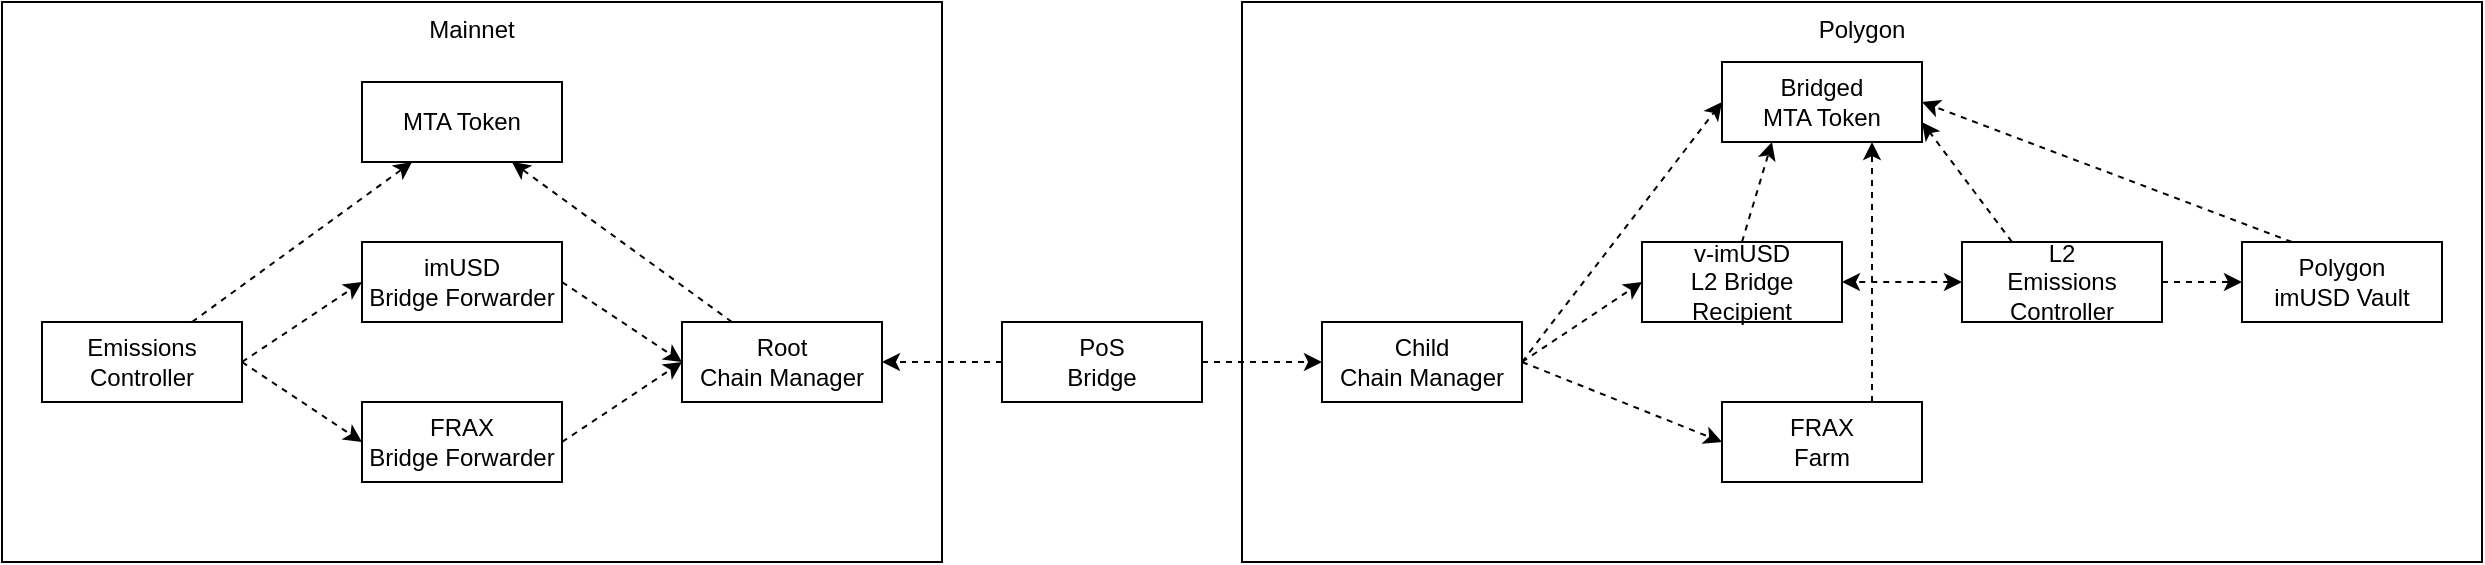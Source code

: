 <mxfile version="15.5.6" type="device" pages="2"><diagram id="LCzX0MW-u2VQWDnmDjHf" name="indirect"><mxGraphModel dx="2659" dy="987" grid="1" gridSize="10" guides="1" tooltips="1" connect="1" arrows="1" fold="1" page="1" pageScale="1" pageWidth="1169" pageHeight="827" math="0" shadow="0"><root><mxCell id="0"/><mxCell id="1" parent="0"/><mxCell id="-PR2jNn1JURkTlyRY345-44" value="&lt;div&gt;&lt;span&gt;Polygon&lt;/span&gt;&lt;/div&gt;" style="rounded=0;whiteSpace=wrap;html=1;align=center;horizontal=1;verticalAlign=top;" parent="1" vertex="1"><mxGeometry x="280" y="160" width="620" height="280" as="geometry"/></mxCell><mxCell id="YWeIkSqsnf15R_KaF5t4-34" style="edgeStyle=none;rounded=0;orthogonalLoop=1;jettySize=auto;html=1;exitX=0.75;exitY=0;exitDx=0;exitDy=0;entryX=0.75;entryY=1;entryDx=0;entryDy=0;dashed=1;" parent="1" source="-PR2jNn1JURkTlyRY345-4" target="-PR2jNn1JURkTlyRY345-35" edge="1"><mxGeometry relative="1" as="geometry"/></mxCell><mxCell id="-PR2jNn1JURkTlyRY345-43" value="&lt;div&gt;&lt;span&gt;Mainnet&lt;/span&gt;&lt;/div&gt;" style="rounded=0;whiteSpace=wrap;html=1;align=center;horizontal=1;verticalAlign=top;" parent="1" vertex="1"><mxGeometry x="-340" y="160" width="470" height="280" as="geometry"/></mxCell><mxCell id="-PR2jNn1JURkTlyRY345-6" style="rounded=0;orthogonalLoop=1;jettySize=auto;html=1;exitX=1;exitY=0.5;exitDx=0;exitDy=0;entryX=0;entryY=0.5;entryDx=0;entryDy=0;dashed=1;" parent="1" source="-PR2jNn1JURkTlyRY345-1" target="-PR2jNn1JURkTlyRY345-2" edge="1"><mxGeometry relative="1" as="geometry"/></mxCell><mxCell id="-PR2jNn1JURkTlyRY345-8" style="edgeStyle=none;rounded=0;orthogonalLoop=1;jettySize=auto;html=1;exitX=1;exitY=0.5;exitDx=0;exitDy=0;entryX=0;entryY=0.5;entryDx=0;entryDy=0;dashed=1;" parent="1" source="-PR2jNn1JURkTlyRY345-1" target="-PR2jNn1JURkTlyRY345-4" edge="1"><mxGeometry relative="1" as="geometry"/></mxCell><mxCell id="-PR2jNn1JURkTlyRY345-36" style="edgeStyle=none;rounded=0;orthogonalLoop=1;jettySize=auto;html=1;exitX=1;exitY=0.5;exitDx=0;exitDy=0;entryX=0;entryY=0.5;entryDx=0;entryDy=0;dashed=1;" parent="1" source="-PR2jNn1JURkTlyRY345-1" target="-PR2jNn1JURkTlyRY345-35" edge="1"><mxGeometry relative="1" as="geometry"/></mxCell><mxCell id="-PR2jNn1JURkTlyRY345-1" value="Child&lt;br&gt;Chain Manager" style="rounded=0;whiteSpace=wrap;html=1;" parent="1" vertex="1"><mxGeometry x="320" y="320" width="100" height="40" as="geometry"/></mxCell><mxCell id="YWeIkSqsnf15R_KaF5t4-33" style="edgeStyle=none;rounded=0;orthogonalLoop=1;jettySize=auto;html=1;exitX=0.5;exitY=0;exitDx=0;exitDy=0;dashed=1;entryX=0.25;entryY=1;entryDx=0;entryDy=0;" parent="1" source="-PR2jNn1JURkTlyRY345-2" target="-PR2jNn1JURkTlyRY345-35" edge="1"><mxGeometry relative="1" as="geometry"><mxPoint x="540" y="250" as="targetPoint"/></mxGeometry></mxCell><mxCell id="-PR2jNn1JURkTlyRY345-2" value="v-imUSD&lt;br&gt;L2 Bridge Recipient" style="rounded=0;whiteSpace=wrap;html=1;" parent="1" vertex="1"><mxGeometry x="480" y="280" width="100" height="40" as="geometry"/></mxCell><mxCell id="-PR2jNn1JURkTlyRY345-4" value="FRAX&lt;br&gt;Farm" style="rounded=0;whiteSpace=wrap;html=1;" parent="1" vertex="1"><mxGeometry x="520" y="360" width="100" height="40" as="geometry"/></mxCell><mxCell id="-PR2jNn1JURkTlyRY345-23" style="edgeStyle=none;rounded=0;orthogonalLoop=1;jettySize=auto;html=1;exitX=0;exitY=0.5;exitDx=0;exitDy=0;entryX=1;entryY=0.5;entryDx=0;entryDy=0;dashed=1;" parent="1" source="-PR2jNn1JURkTlyRY345-21" target="-PR2jNn1JURkTlyRY345-22" edge="1"><mxGeometry relative="1" as="geometry"/></mxCell><mxCell id="-PR2jNn1JURkTlyRY345-24" style="edgeStyle=none;rounded=0;orthogonalLoop=1;jettySize=auto;html=1;exitX=1;exitY=0.5;exitDx=0;exitDy=0;entryX=0;entryY=0.5;entryDx=0;entryDy=0;dashed=1;" parent="1" source="-PR2jNn1JURkTlyRY345-21" target="-PR2jNn1JURkTlyRY345-1" edge="1"><mxGeometry relative="1" as="geometry"/></mxCell><mxCell id="-PR2jNn1JURkTlyRY345-21" value="PoS&lt;br&gt;Bridge" style="rounded=0;whiteSpace=wrap;html=1;" parent="1" vertex="1"><mxGeometry x="160" y="320" width="100" height="40" as="geometry"/></mxCell><mxCell id="-PR2jNn1JURkTlyRY345-34" style="edgeStyle=none;rounded=0;orthogonalLoop=1;jettySize=auto;html=1;exitX=0.25;exitY=0;exitDx=0;exitDy=0;entryX=0.75;entryY=1;entryDx=0;entryDy=0;dashed=1;" parent="1" source="-PR2jNn1JURkTlyRY345-22" target="-PR2jNn1JURkTlyRY345-32" edge="1"><mxGeometry relative="1" as="geometry"/></mxCell><mxCell id="-PR2jNn1JURkTlyRY345-22" value="Root&lt;br&gt;Chain Manager" style="rounded=0;whiteSpace=wrap;html=1;" parent="1" vertex="1"><mxGeometry y="320" width="100" height="40" as="geometry"/></mxCell><mxCell id="-PR2jNn1JURkTlyRY345-30" style="edgeStyle=none;rounded=0;orthogonalLoop=1;jettySize=auto;html=1;exitX=1;exitY=0.5;exitDx=0;exitDy=0;dashed=1;entryX=0;entryY=0.5;entryDx=0;entryDy=0;" parent="1" source="-PR2jNn1JURkTlyRY345-25" target="-PR2jNn1JURkTlyRY345-22" edge="1"><mxGeometry relative="1" as="geometry"><mxPoint x="-40" y="340" as="targetPoint"/></mxGeometry></mxCell><mxCell id="-PR2jNn1JURkTlyRY345-25" value="imUSD&lt;br&gt;Bridge Forwarder" style="rounded=0;whiteSpace=wrap;html=1;" parent="1" vertex="1"><mxGeometry x="-160" y="280" width="100" height="40" as="geometry"/></mxCell><mxCell id="-PR2jNn1JURkTlyRY345-31" style="edgeStyle=none;rounded=0;orthogonalLoop=1;jettySize=auto;html=1;exitX=1;exitY=0.5;exitDx=0;exitDy=0;dashed=1;entryX=0;entryY=0.5;entryDx=0;entryDy=0;" parent="1" source="-PR2jNn1JURkTlyRY345-26" target="-PR2jNn1JURkTlyRY345-22" edge="1"><mxGeometry relative="1" as="geometry"><mxPoint x="-20" y="390" as="targetPoint"/></mxGeometry></mxCell><mxCell id="-PR2jNn1JURkTlyRY345-26" value="FRAX&lt;br&gt;Bridge Forwarder" style="rounded=0;whiteSpace=wrap;html=1;" parent="1" vertex="1"><mxGeometry x="-160" y="360" width="100" height="40" as="geometry"/></mxCell><mxCell id="-PR2jNn1JURkTlyRY345-28" style="edgeStyle=none;rounded=0;orthogonalLoop=1;jettySize=auto;html=1;exitX=1;exitY=0.5;exitDx=0;exitDy=0;entryX=0;entryY=0.5;entryDx=0;entryDy=0;dashed=1;" parent="1" source="-PR2jNn1JURkTlyRY345-27" target="-PR2jNn1JURkTlyRY345-25" edge="1"><mxGeometry relative="1" as="geometry"/></mxCell><mxCell id="-PR2jNn1JURkTlyRY345-29" style="edgeStyle=none;rounded=0;orthogonalLoop=1;jettySize=auto;html=1;exitX=1;exitY=0.5;exitDx=0;exitDy=0;entryX=0;entryY=0.5;entryDx=0;entryDy=0;dashed=1;" parent="1" source="-PR2jNn1JURkTlyRY345-27" target="-PR2jNn1JURkTlyRY345-26" edge="1"><mxGeometry relative="1" as="geometry"/></mxCell><mxCell id="-PR2jNn1JURkTlyRY345-33" style="edgeStyle=none;rounded=0;orthogonalLoop=1;jettySize=auto;html=1;exitX=0.75;exitY=0;exitDx=0;exitDy=0;entryX=0.25;entryY=1;entryDx=0;entryDy=0;dashed=1;" parent="1" source="-PR2jNn1JURkTlyRY345-27" target="-PR2jNn1JURkTlyRY345-32" edge="1"><mxGeometry relative="1" as="geometry"/></mxCell><mxCell id="-PR2jNn1JURkTlyRY345-27" value="Emissions&lt;br&gt;Controller" style="rounded=0;whiteSpace=wrap;html=1;" parent="1" vertex="1"><mxGeometry x="-320" y="320" width="100" height="40" as="geometry"/></mxCell><mxCell id="-PR2jNn1JURkTlyRY345-32" value="MTA Token" style="rounded=0;whiteSpace=wrap;html=1;" parent="1" vertex="1"><mxGeometry x="-160" y="200" width="100" height="40" as="geometry"/></mxCell><mxCell id="-PR2jNn1JURkTlyRY345-35" value="Bridged&lt;br&gt;MTA Token" style="rounded=0;whiteSpace=wrap;html=1;" parent="1" vertex="1"><mxGeometry x="520" y="190" width="100" height="40" as="geometry"/></mxCell><mxCell id="YWeIkSqsnf15R_KaF5t4-28" style="edgeStyle=none;rounded=0;orthogonalLoop=1;jettySize=auto;html=1;exitX=0;exitY=0.5;exitDx=0;exitDy=0;entryX=1;entryY=0.5;entryDx=0;entryDy=0;dashed=1;startArrow=classic;startFill=1;" parent="1" source="YWeIkSqsnf15R_KaF5t4-26" target="-PR2jNn1JURkTlyRY345-2" edge="1"><mxGeometry relative="1" as="geometry"/></mxCell><mxCell id="YWeIkSqsnf15R_KaF5t4-30" style="edgeStyle=none;rounded=0;orthogonalLoop=1;jettySize=auto;html=1;exitX=1;exitY=0.5;exitDx=0;exitDy=0;entryX=0;entryY=0.5;entryDx=0;entryDy=0;dashed=1;" parent="1" source="YWeIkSqsnf15R_KaF5t4-26" target="YWeIkSqsnf15R_KaF5t4-27" edge="1"><mxGeometry relative="1" as="geometry"/></mxCell><mxCell id="YWeIkSqsnf15R_KaF5t4-32" style="edgeStyle=none;rounded=0;orthogonalLoop=1;jettySize=auto;html=1;exitX=0.25;exitY=0;exitDx=0;exitDy=0;entryX=1;entryY=0.75;entryDx=0;entryDy=0;dashed=1;" parent="1" source="YWeIkSqsnf15R_KaF5t4-26" target="-PR2jNn1JURkTlyRY345-35" edge="1"><mxGeometry relative="1" as="geometry"/></mxCell><mxCell id="YWeIkSqsnf15R_KaF5t4-26" value="L2&lt;br&gt;Emissions Controller" style="rounded=0;whiteSpace=wrap;html=1;" parent="1" vertex="1"><mxGeometry x="640" y="280" width="100" height="40" as="geometry"/></mxCell><mxCell id="YWeIkSqsnf15R_KaF5t4-31" style="edgeStyle=none;rounded=0;orthogonalLoop=1;jettySize=auto;html=1;exitX=0.25;exitY=0;exitDx=0;exitDy=0;entryX=1;entryY=0.5;entryDx=0;entryDy=0;dashed=1;" parent="1" source="YWeIkSqsnf15R_KaF5t4-27" target="-PR2jNn1JURkTlyRY345-35" edge="1"><mxGeometry relative="1" as="geometry"/></mxCell><mxCell id="YWeIkSqsnf15R_KaF5t4-27" value="Polygon&lt;br&gt;imUSD Vault" style="rounded=0;whiteSpace=wrap;html=1;" parent="1" vertex="1"><mxGeometry x="780" y="280" width="100" height="40" as="geometry"/></mxCell></root></mxGraphModel></diagram><diagram id="4HCyE4pSbcQYcIQbJ1wM" name="direct"><mxGraphModel dx="2105" dy="863" grid="1" gridSize="10" guides="1" tooltips="1" connect="1" arrows="1" fold="1" page="1" pageScale="1" pageWidth="827" pageHeight="1169" math="0" shadow="0"><root><mxCell id="ITaO5lL1Ar16DX7VaY_O-0"/><mxCell id="ITaO5lL1Ar16DX7VaY_O-1" parent="ITaO5lL1Ar16DX7VaY_O-0"/><mxCell id="ITaO5lL1Ar16DX7VaY_O-2" value="&lt;div&gt;&lt;span&gt;Polygon&lt;/span&gt;&lt;/div&gt;" style="rounded=0;whiteSpace=wrap;html=1;align=center;horizontal=1;verticalAlign=top;" vertex="1" parent="ITaO5lL1Ar16DX7VaY_O-1"><mxGeometry x="280" y="480" width="480" height="280" as="geometry"/></mxCell><mxCell id="ITaO5lL1Ar16DX7VaY_O-3" value="&lt;div&gt;&lt;span&gt;Mainnet&lt;/span&gt;&lt;/div&gt;" style="rounded=0;whiteSpace=wrap;html=1;align=center;horizontal=1;verticalAlign=top;" vertex="1" parent="ITaO5lL1Ar16DX7VaY_O-1"><mxGeometry x="-340" y="480" width="470" height="280" as="geometry"/></mxCell><mxCell id="ITaO5lL1Ar16DX7VaY_O-4" style="rounded=0;orthogonalLoop=1;jettySize=auto;html=1;exitX=1;exitY=0.5;exitDx=0;exitDy=0;entryX=0;entryY=0.5;entryDx=0;entryDy=0;dashed=1;" edge="1" parent="ITaO5lL1Ar16DX7VaY_O-1" source="ITaO5lL1Ar16DX7VaY_O-7" target="ITaO5lL1Ar16DX7VaY_O-9"><mxGeometry relative="1" as="geometry"/></mxCell><mxCell id="ITaO5lL1Ar16DX7VaY_O-5" style="edgeStyle=none;rounded=0;orthogonalLoop=1;jettySize=auto;html=1;exitX=1;exitY=0.5;exitDx=0;exitDy=0;entryX=0;entryY=0.5;entryDx=0;entryDy=0;dashed=1;" edge="1" parent="ITaO5lL1Ar16DX7VaY_O-1" source="ITaO5lL1Ar16DX7VaY_O-7" target="ITaO5lL1Ar16DX7VaY_O-11"><mxGeometry relative="1" as="geometry"/></mxCell><mxCell id="ITaO5lL1Ar16DX7VaY_O-6" style="edgeStyle=none;rounded=0;orthogonalLoop=1;jettySize=auto;html=1;exitX=1;exitY=0.5;exitDx=0;exitDy=0;entryX=0;entryY=0.5;entryDx=0;entryDy=0;dashed=1;" edge="1" parent="ITaO5lL1Ar16DX7VaY_O-1" source="ITaO5lL1Ar16DX7VaY_O-7" target="ITaO5lL1Ar16DX7VaY_O-20"><mxGeometry relative="1" as="geometry"/></mxCell><mxCell id="ITaO5lL1Ar16DX7VaY_O-7" value="Child&lt;br&gt;Chain Manager" style="rounded=0;whiteSpace=wrap;html=1;" vertex="1" parent="ITaO5lL1Ar16DX7VaY_O-1"><mxGeometry x="320" y="640" width="100" height="40" as="geometry"/></mxCell><mxCell id="ITaO5lL1Ar16DX7VaY_O-8" style="edgeStyle=none;rounded=0;orthogonalLoop=1;jettySize=auto;html=1;exitX=1;exitY=0.5;exitDx=0;exitDy=0;entryX=0;entryY=0.25;entryDx=0;entryDy=0;dashed=1;" edge="1" parent="ITaO5lL1Ar16DX7VaY_O-1" source="ITaO5lL1Ar16DX7VaY_O-9" target="ITaO5lL1Ar16DX7VaY_O-20"><mxGeometry relative="1" as="geometry"/></mxCell><mxCell id="ITaO5lL1Ar16DX7VaY_O-9" value="imUSD Vault" style="rounded=0;whiteSpace=wrap;html=1;" vertex="1" parent="ITaO5lL1Ar16DX7VaY_O-1"><mxGeometry x="480" y="600" width="100" height="40" as="geometry"/></mxCell><mxCell id="ITaO5lL1Ar16DX7VaY_O-10" style="edgeStyle=none;rounded=0;orthogonalLoop=1;jettySize=auto;html=1;exitX=1;exitY=0.5;exitDx=0;exitDy=0;entryX=0;entryY=0.75;entryDx=0;entryDy=0;dashed=1;" edge="1" parent="ITaO5lL1Ar16DX7VaY_O-1" source="ITaO5lL1Ar16DX7VaY_O-11" target="ITaO5lL1Ar16DX7VaY_O-20"><mxGeometry relative="1" as="geometry"/></mxCell><mxCell id="ITaO5lL1Ar16DX7VaY_O-11" value="FRAX&lt;br&gt;Farm" style="rounded=0;whiteSpace=wrap;html=1;" vertex="1" parent="ITaO5lL1Ar16DX7VaY_O-1"><mxGeometry x="480" y="680" width="100" height="40" as="geometry"/></mxCell><mxCell id="ITaO5lL1Ar16DX7VaY_O-12" style="edgeStyle=none;rounded=0;orthogonalLoop=1;jettySize=auto;html=1;exitX=0;exitY=0.5;exitDx=0;exitDy=0;entryX=1;entryY=0.5;entryDx=0;entryDy=0;dashed=1;" edge="1" parent="ITaO5lL1Ar16DX7VaY_O-1" source="ITaO5lL1Ar16DX7VaY_O-14" target="ITaO5lL1Ar16DX7VaY_O-16"><mxGeometry relative="1" as="geometry"/></mxCell><mxCell id="ITaO5lL1Ar16DX7VaY_O-13" style="edgeStyle=none;rounded=0;orthogonalLoop=1;jettySize=auto;html=1;exitX=1;exitY=0.5;exitDx=0;exitDy=0;entryX=0;entryY=0.5;entryDx=0;entryDy=0;dashed=1;" edge="1" parent="ITaO5lL1Ar16DX7VaY_O-1" source="ITaO5lL1Ar16DX7VaY_O-14" target="ITaO5lL1Ar16DX7VaY_O-7"><mxGeometry relative="1" as="geometry"/></mxCell><mxCell id="ITaO5lL1Ar16DX7VaY_O-14" value="PoS&lt;br&gt;Bridge" style="rounded=0;whiteSpace=wrap;html=1;" vertex="1" parent="ITaO5lL1Ar16DX7VaY_O-1"><mxGeometry x="160" y="640" width="100" height="40" as="geometry"/></mxCell><mxCell id="ITaO5lL1Ar16DX7VaY_O-15" style="edgeStyle=none;rounded=0;orthogonalLoop=1;jettySize=auto;html=1;exitX=0.25;exitY=0;exitDx=0;exitDy=0;entryX=0.75;entryY=1;entryDx=0;entryDy=0;dashed=1;" edge="1" parent="ITaO5lL1Ar16DX7VaY_O-1" source="ITaO5lL1Ar16DX7VaY_O-16" target="ITaO5lL1Ar16DX7VaY_O-19"><mxGeometry relative="1" as="geometry"/></mxCell><mxCell id="ITaO5lL1Ar16DX7VaY_O-16" value="Root&lt;br&gt;Chain Manager" style="rounded=0;whiteSpace=wrap;html=1;" vertex="1" parent="ITaO5lL1Ar16DX7VaY_O-1"><mxGeometry y="640" width="100" height="40" as="geometry"/></mxCell><mxCell id="ITaO5lL1Ar16DX7VaY_O-17" style="edgeStyle=none;rounded=0;orthogonalLoop=1;jettySize=auto;html=1;exitX=1;exitY=0.5;exitDx=0;exitDy=0;entryX=0;entryY=0.5;entryDx=0;entryDy=0;dashed=1;" edge="1" parent="ITaO5lL1Ar16DX7VaY_O-1" source="ITaO5lL1Ar16DX7VaY_O-18" target="ITaO5lL1Ar16DX7VaY_O-16"><mxGeometry relative="1" as="geometry"><mxPoint x="-160" y="620" as="targetPoint"/></mxGeometry></mxCell><mxCell id="ITaO5lL1Ar16DX7VaY_O-18" value="Emissions&lt;br&gt;Controller" style="rounded=0;whiteSpace=wrap;html=1;" vertex="1" parent="ITaO5lL1Ar16DX7VaY_O-1"><mxGeometry x="-320" y="640" width="100" height="40" as="geometry"/></mxCell><mxCell id="ITaO5lL1Ar16DX7VaY_O-19" value="MTA&lt;br&gt;Token" style="rounded=0;whiteSpace=wrap;html=1;" vertex="1" parent="ITaO5lL1Ar16DX7VaY_O-1"><mxGeometry x="-160" y="520" width="100" height="40" as="geometry"/></mxCell><mxCell id="ITaO5lL1Ar16DX7VaY_O-20" value="Child MTA&lt;br&gt;Token" style="rounded=0;whiteSpace=wrap;html=1;" vertex="1" parent="ITaO5lL1Ar16DX7VaY_O-1"><mxGeometry x="640" y="640" width="100" height="40" as="geometry"/></mxCell></root></mxGraphModel></diagram></mxfile>